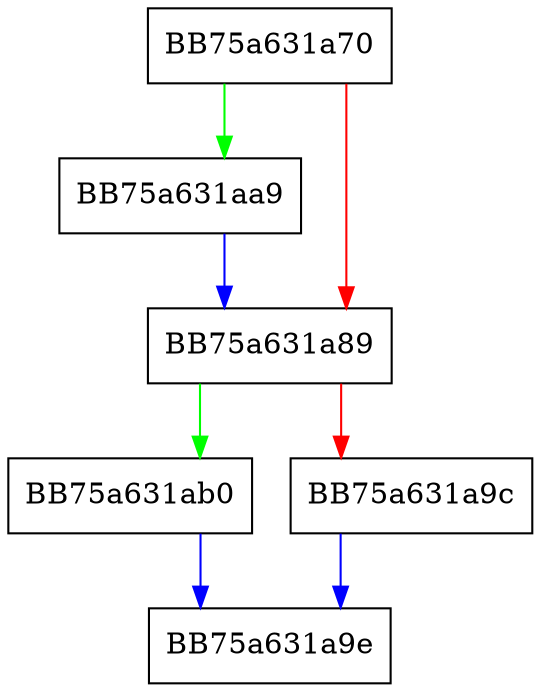 digraph IsMine {
  node [shape="box"];
  graph [splines=ortho];
  BB75a631a70 -> BB75a631aa9 [color="green"];
  BB75a631a70 -> BB75a631a89 [color="red"];
  BB75a631a89 -> BB75a631ab0 [color="green"];
  BB75a631a89 -> BB75a631a9c [color="red"];
  BB75a631a9c -> BB75a631a9e [color="blue"];
  BB75a631aa9 -> BB75a631a89 [color="blue"];
  BB75a631ab0 -> BB75a631a9e [color="blue"];
}